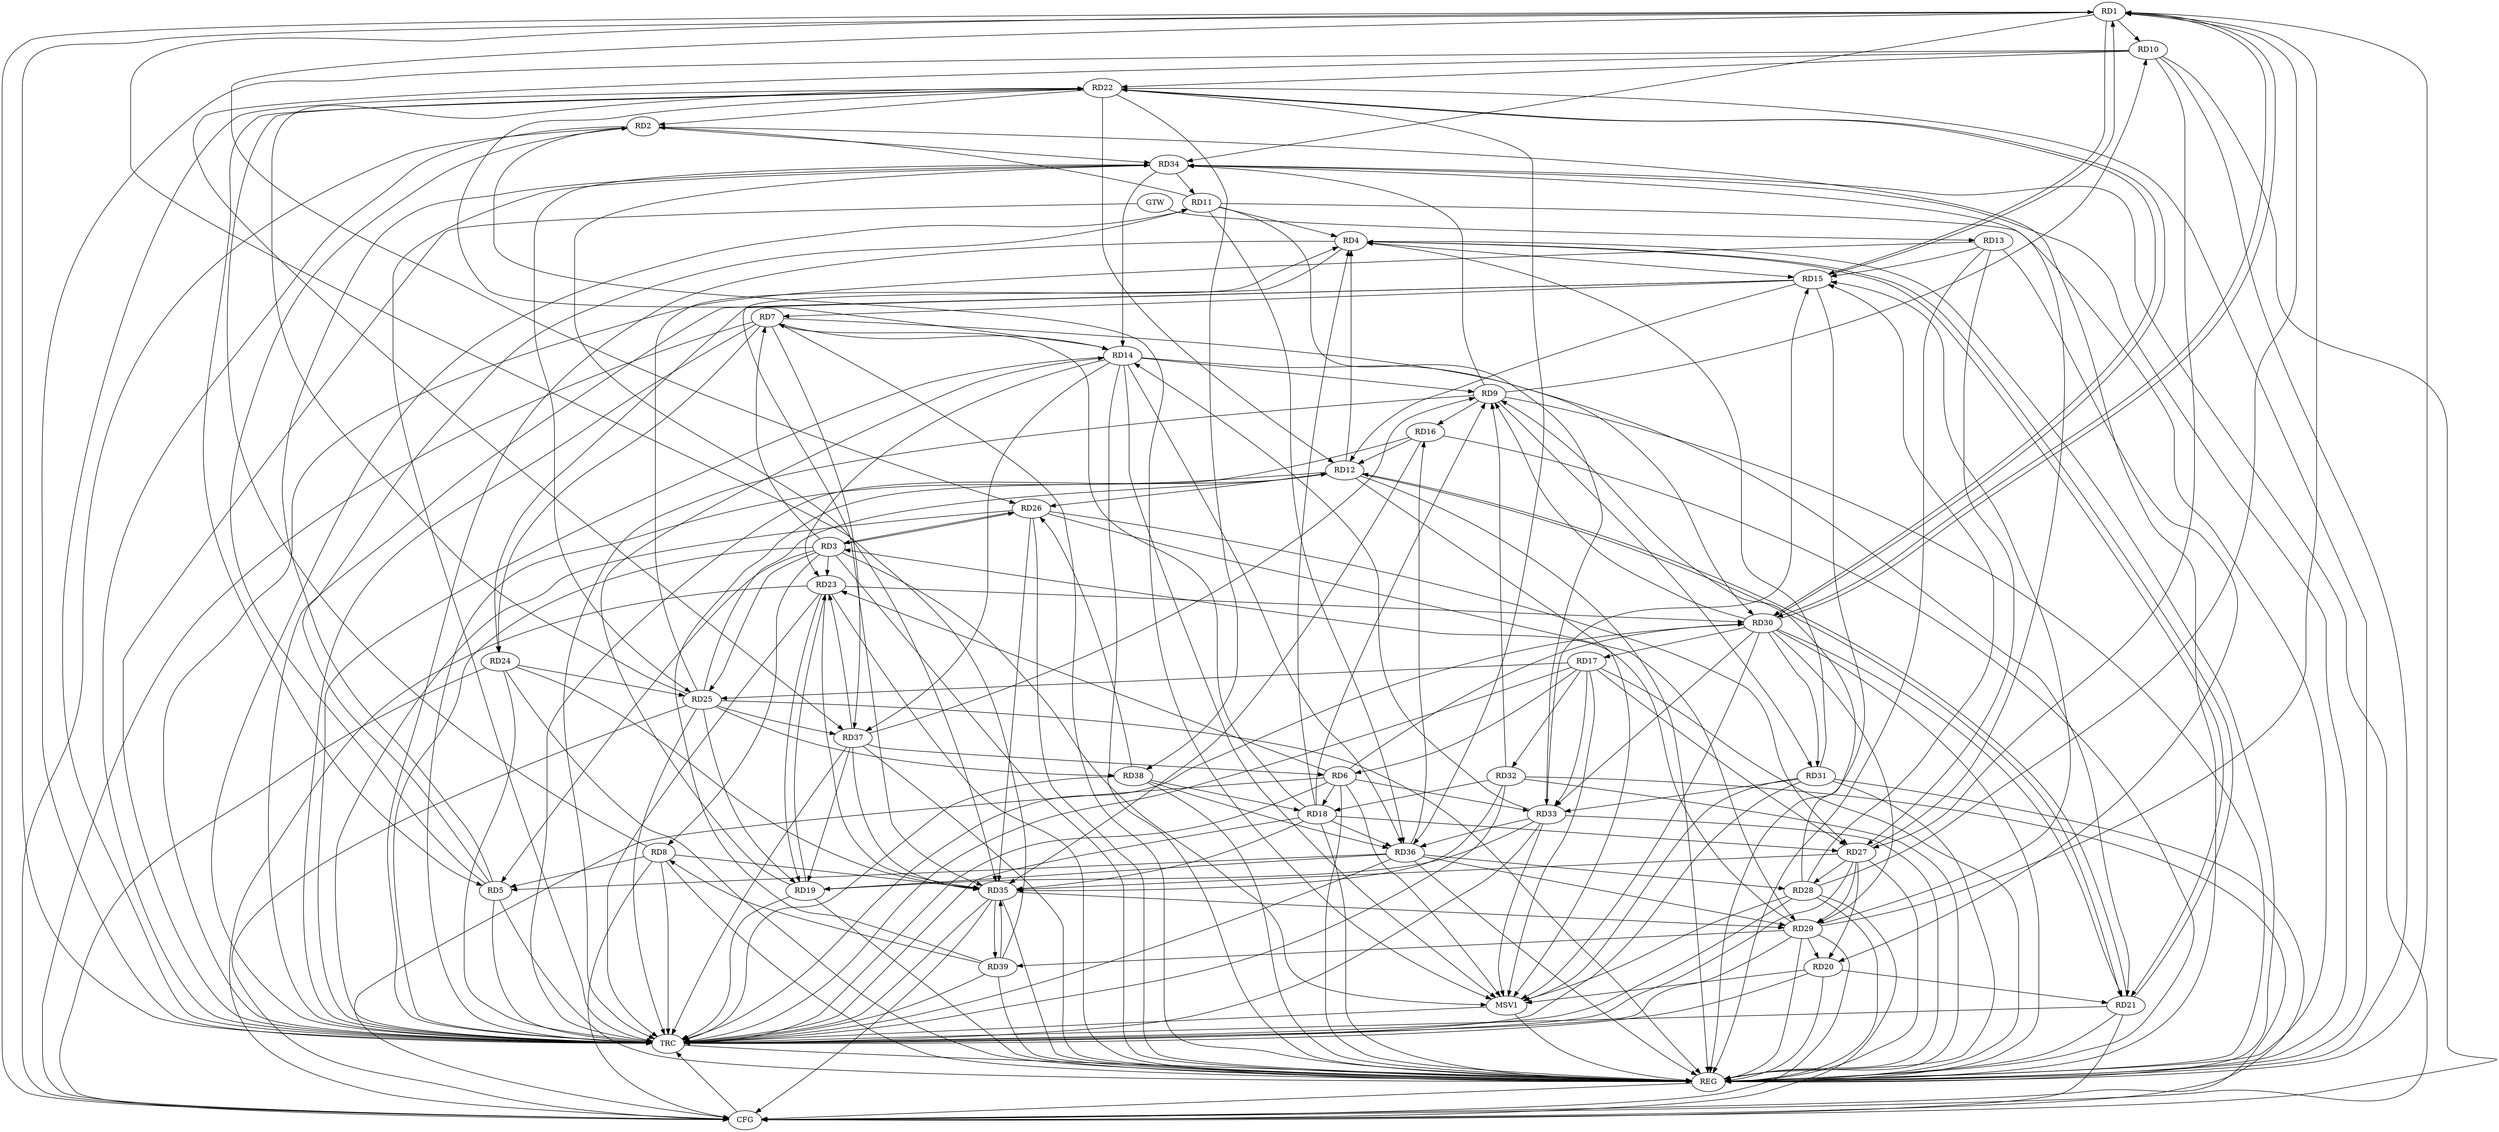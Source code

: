 strict digraph G {
  RD1 [ label="RD1" ];
  RD2 [ label="RD2" ];
  RD3 [ label="RD3" ];
  RD4 [ label="RD4" ];
  RD5 [ label="RD5" ];
  RD6 [ label="RD6" ];
  RD7 [ label="RD7" ];
  RD8 [ label="RD8" ];
  RD9 [ label="RD9" ];
  RD10 [ label="RD10" ];
  RD11 [ label="RD11" ];
  RD12 [ label="RD12" ];
  RD13 [ label="RD13" ];
  RD14 [ label="RD14" ];
  RD15 [ label="RD15" ];
  RD16 [ label="RD16" ];
  RD17 [ label="RD17" ];
  RD18 [ label="RD18" ];
  RD19 [ label="RD19" ];
  RD20 [ label="RD20" ];
  RD21 [ label="RD21" ];
  RD22 [ label="RD22" ];
  RD23 [ label="RD23" ];
  RD24 [ label="RD24" ];
  RD25 [ label="RD25" ];
  RD26 [ label="RD26" ];
  RD27 [ label="RD27" ];
  RD28 [ label="RD28" ];
  RD29 [ label="RD29" ];
  RD30 [ label="RD30" ];
  RD31 [ label="RD31" ];
  RD32 [ label="RD32" ];
  RD33 [ label="RD33" ];
  RD34 [ label="RD34" ];
  RD35 [ label="RD35" ];
  RD36 [ label="RD36" ];
  RD37 [ label="RD37" ];
  RD38 [ label="RD38" ];
  RD39 [ label="RD39" ];
  GTW [ label="GTW" ];
  REG [ label="REG" ];
  CFG [ label="CFG" ];
  TRC [ label="TRC" ];
  MSV1 [ label="MSV1" ];
  RD1 -> RD10;
  RD1 -> RD15;
  RD15 -> RD1;
  RD1 -> RD26;
  RD28 -> RD1;
  RD29 -> RD1;
  RD1 -> RD30;
  RD30 -> RD1;
  RD1 -> RD34;
  RD39 -> RD1;
  RD5 -> RD2;
  RD11 -> RD2;
  RD22 -> RD2;
  RD2 -> RD34;
  RD3 -> RD5;
  RD3 -> RD7;
  RD3 -> RD8;
  RD3 -> RD23;
  RD3 -> RD25;
  RD3 -> RD26;
  RD26 -> RD3;
  RD29 -> RD3;
  RD11 -> RD4;
  RD12 -> RD4;
  RD4 -> RD15;
  RD18 -> RD4;
  RD4 -> RD21;
  RD21 -> RD4;
  RD25 -> RD4;
  RD31 -> RD4;
  RD8 -> RD5;
  RD5 -> RD11;
  RD22 -> RD5;
  RD5 -> RD34;
  RD36 -> RD5;
  RD17 -> RD6;
  RD6 -> RD18;
  RD6 -> RD23;
  RD6 -> RD30;
  RD6 -> RD33;
  RD37 -> RD6;
  RD7 -> RD14;
  RD15 -> RD7;
  RD18 -> RD7;
  RD7 -> RD24;
  RD7 -> RD30;
  RD7 -> RD37;
  RD8 -> RD22;
  RD39 -> RD8;
  RD9 -> RD10;
  RD14 -> RD9;
  RD9 -> RD16;
  RD18 -> RD9;
  RD28 -> RD9;
  RD30 -> RD9;
  RD9 -> RD31;
  RD32 -> RD9;
  RD9 -> RD34;
  RD37 -> RD9;
  RD10 -> RD22;
  RD10 -> RD27;
  RD10 -> RD37;
  RD11 -> RD33;
  RD34 -> RD11;
  RD11 -> RD36;
  RD15 -> RD12;
  RD16 -> RD12;
  RD12 -> RD21;
  RD21 -> RD12;
  RD22 -> RD12;
  RD25 -> RD12;
  RD12 -> RD26;
  RD39 -> RD12;
  RD13 -> RD15;
  RD13 -> RD20;
  RD13 -> RD27;
  RD19 -> RD14;
  RD14 -> RD21;
  RD22 -> RD14;
  RD14 -> RD23;
  RD33 -> RD14;
  RD34 -> RD14;
  RD14 -> RD36;
  RD14 -> RD37;
  RD15 -> RD24;
  RD28 -> RD15;
  RD29 -> RD15;
  RD33 -> RD15;
  RD36 -> RD16;
  RD17 -> RD25;
  RD17 -> RD27;
  RD30 -> RD17;
  RD17 -> RD32;
  RD17 -> RD33;
  RD18 -> RD27;
  RD32 -> RD18;
  RD18 -> RD36;
  RD38 -> RD18;
  RD19 -> RD23;
  RD23 -> RD19;
  RD25 -> RD19;
  RD33 -> RD19;
  RD36 -> RD19;
  RD37 -> RD19;
  RD20 -> RD21;
  RD27 -> RD20;
  RD29 -> RD20;
  RD30 -> RD21;
  RD25 -> RD22;
  RD22 -> RD30;
  RD30 -> RD22;
  RD22 -> RD36;
  RD22 -> RD38;
  RD23 -> RD30;
  RD37 -> RD23;
  RD24 -> RD25;
  RD34 -> RD25;
  RD25 -> RD37;
  RD25 -> RD38;
  RD26 -> RD27;
  RD26 -> RD29;
  RD38 -> RD26;
  RD27 -> RD28;
  RD27 -> RD29;
  RD27 -> RD34;
  RD36 -> RD28;
  RD30 -> RD29;
  RD35 -> RD29;
  RD36 -> RD29;
  RD29 -> RD39;
  RD30 -> RD31;
  RD30 -> RD33;
  RD31 -> RD33;
  RD33 -> RD36;
  RD35 -> RD39;
  RD38 -> RD36;
  GTW -> RD13;
  RD1 -> REG;
  RD2 -> REG;
  RD3 -> REG;
  RD4 -> REG;
  RD5 -> REG;
  RD6 -> REG;
  RD7 -> REG;
  RD8 -> REG;
  RD9 -> REG;
  RD10 -> REG;
  RD11 -> REG;
  RD12 -> REG;
  RD13 -> REG;
  RD14 -> REG;
  RD15 -> REG;
  RD16 -> REG;
  RD17 -> REG;
  RD18 -> REG;
  RD19 -> REG;
  RD20 -> REG;
  RD21 -> REG;
  RD22 -> REG;
  RD23 -> REG;
  RD24 -> REG;
  RD25 -> REG;
  RD26 -> REG;
  RD27 -> REG;
  RD28 -> REG;
  RD29 -> REG;
  RD30 -> REG;
  RD31 -> REG;
  RD32 -> REG;
  RD33 -> REG;
  RD34 -> REG;
  RD35 -> REG;
  RD36 -> REG;
  RD37 -> REG;
  RD38 -> REG;
  RD39 -> REG;
  RD23 -> CFG;
  RD24 -> CFG;
  RD6 -> CFG;
  RD1 -> CFG;
  RD10 -> CFG;
  RD2 -> CFG;
  RD25 -> CFG;
  RD28 -> CFG;
  RD21 -> CFG;
  RD29 -> CFG;
  RD7 -> CFG;
  RD34 -> CFG;
  RD8 -> CFG;
  RD31 -> CFG;
  RD35 -> CFG;
  RD32 -> CFG;
  REG -> CFG;
  RD1 -> TRC;
  RD2 -> TRC;
  RD3 -> TRC;
  RD4 -> TRC;
  RD5 -> TRC;
  RD6 -> TRC;
  RD7 -> TRC;
  RD8 -> TRC;
  RD9 -> TRC;
  RD10 -> TRC;
  RD11 -> TRC;
  RD12 -> TRC;
  RD13 -> TRC;
  RD14 -> TRC;
  RD15 -> TRC;
  RD16 -> TRC;
  RD17 -> TRC;
  RD18 -> TRC;
  RD19 -> TRC;
  RD20 -> TRC;
  RD21 -> TRC;
  RD22 -> TRC;
  RD23 -> TRC;
  RD24 -> TRC;
  RD25 -> TRC;
  RD26 -> TRC;
  RD27 -> TRC;
  RD28 -> TRC;
  RD29 -> TRC;
  RD30 -> TRC;
  RD31 -> TRC;
  RD32 -> TRC;
  RD33 -> TRC;
  RD34 -> TRC;
  RD35 -> TRC;
  RD36 -> TRC;
  RD37 -> TRC;
  RD38 -> TRC;
  RD39 -> TRC;
  GTW -> TRC;
  CFG -> TRC;
  TRC -> REG;
  RD34 -> RD35;
  RD39 -> RD35;
  RD26 -> RD35;
  RD16 -> RD35;
  RD32 -> RD35;
  RD18 -> RD35;
  RD24 -> RD35;
  RD27 -> RD35;
  RD23 -> RD35;
  RD4 -> RD35;
  RD37 -> RD35;
  RD8 -> RD35;
  RD2 -> MSV1;
  RD3 -> MSV1;
  RD12 -> MSV1;
  RD14 -> MSV1;
  RD17 -> MSV1;
  RD28 -> MSV1;
  RD31 -> MSV1;
  RD33 -> MSV1;
  RD6 -> MSV1;
  RD30 -> MSV1;
  RD20 -> MSV1;
  MSV1 -> REG;
  MSV1 -> TRC;
}
